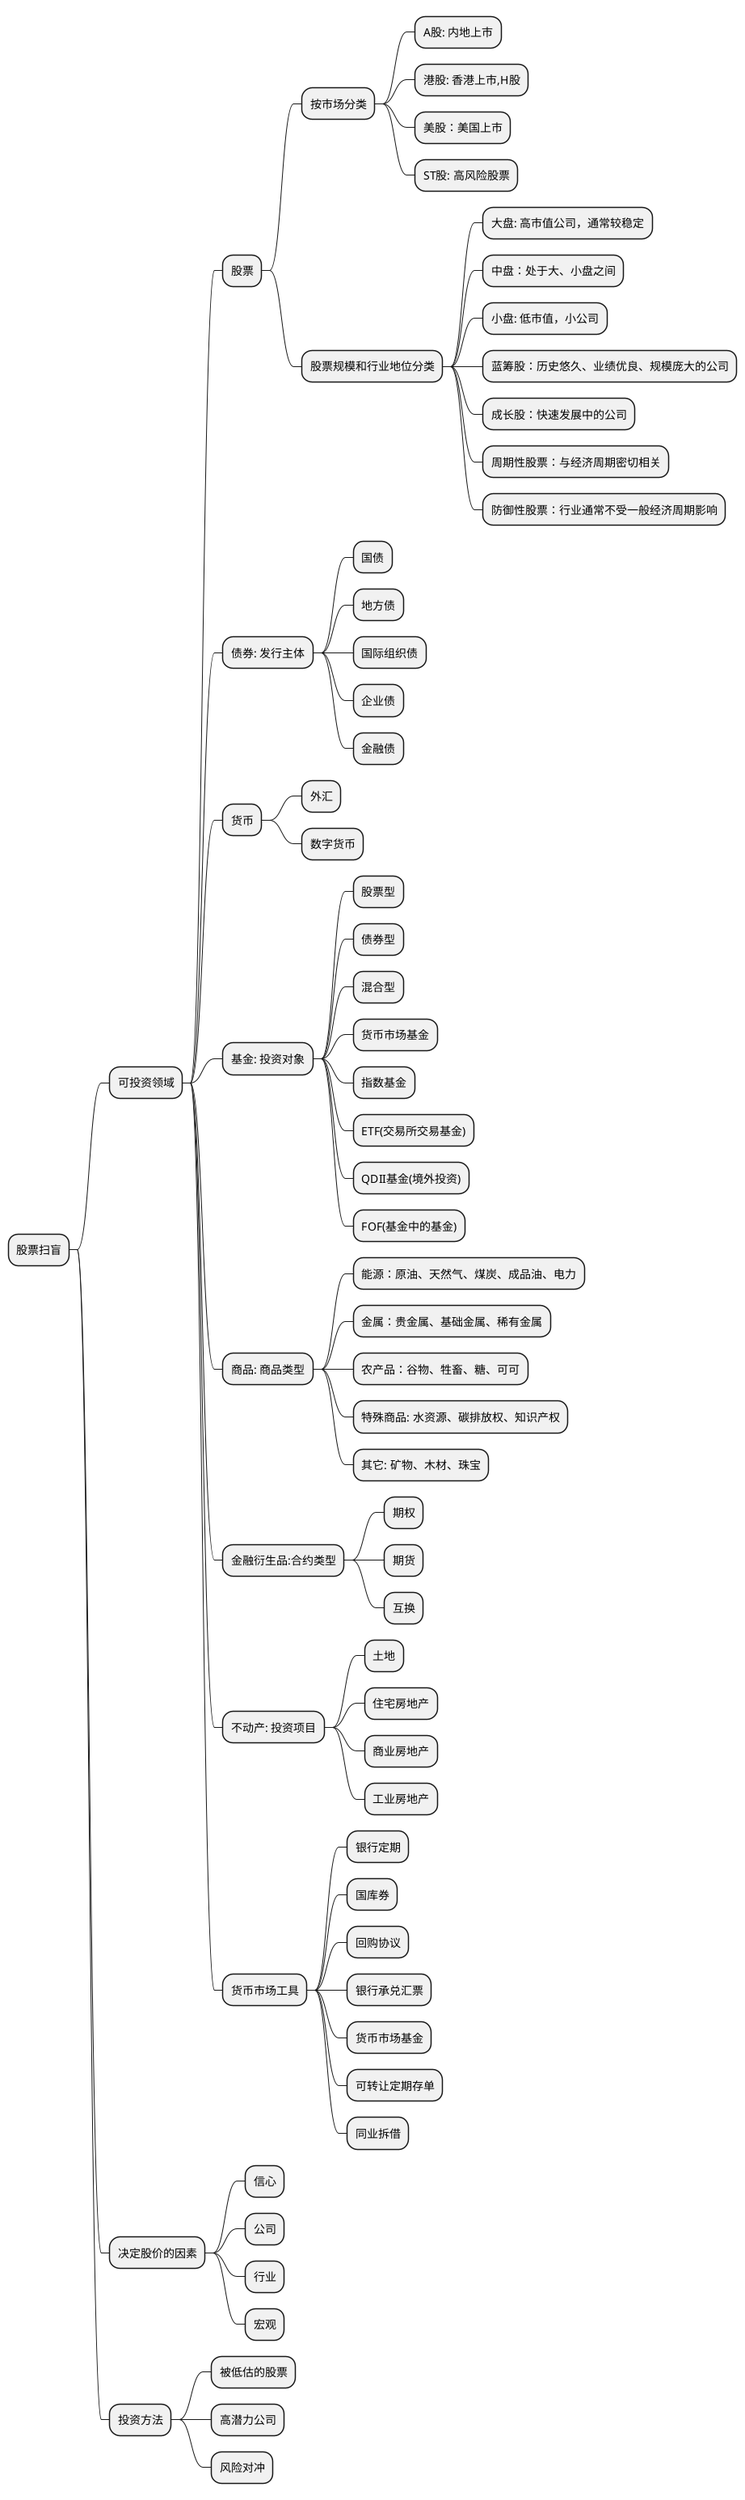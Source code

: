 @startmindmap
* 股票扫盲
 * 可投资领域
  * 股票
   * 按市场分类
    * A股: 内地上市
    * 港股: 香港上市,H股
    * 美股：美国上市
    * ST股: 高风险股票
   * 股票规模和行业地位分类
    * 大盘: 高市值公司，通常较稳定
    * 中盘：处于大、小盘之间
    * 小盘: 低市值，小公司
    * 蓝筹股：历史悠久、业绩优良、规模庞大的公司
    * 成长股：快速发展中的公司
    * 周期性股票：与经济周期密切相关
    * 防御性股票：行业通常不受一般经济周期影响
  * 债券: 发行主体
   * 国债
   * 地方债
   * 国际组织债
   * 企业债
   * 金融债
  * 货币
   * 外汇
   * 数字货币
  * 基金: 投资对象
   * 股票型
   * 债券型
   * 混合型
   * 货币市场基金
   * 指数基金
   * ETF(交易所交易基金)
   * QDII基金(境外投资)
   * FOF(基金中的基金)
  * 商品: 商品类型
   * 能源：原油、天然气、煤炭、成品油、电力
   * 金属：贵金属、基础金属、稀有金属
   * 农产品：谷物、牲畜、糖、可可
   * 特殊商品: 水资源、碳排放权、知识产权
   * 其它: 矿物、木材、珠宝
  * 金融衍生品:合约类型
   * 期权
   * 期货
   * 互换
  * 不动产: 投资项目
   * 土地
   * 住宅房地产
   * 商业房地产
   * 工业房地产
  * 货币市场工具
   * 银行定期
   * 国库券
   * 回购协议
   * 银行承兑汇票
   * 货币市场基金
   * 可转让定期存单
   * 同业拆借
 * 决定股价的因素
  * 信心
  * 公司
  * 行业
  * 宏观
 * 投资方法
  * 被低估的股票
  * 高潜力公司
  * 风险对冲
@endmindmap